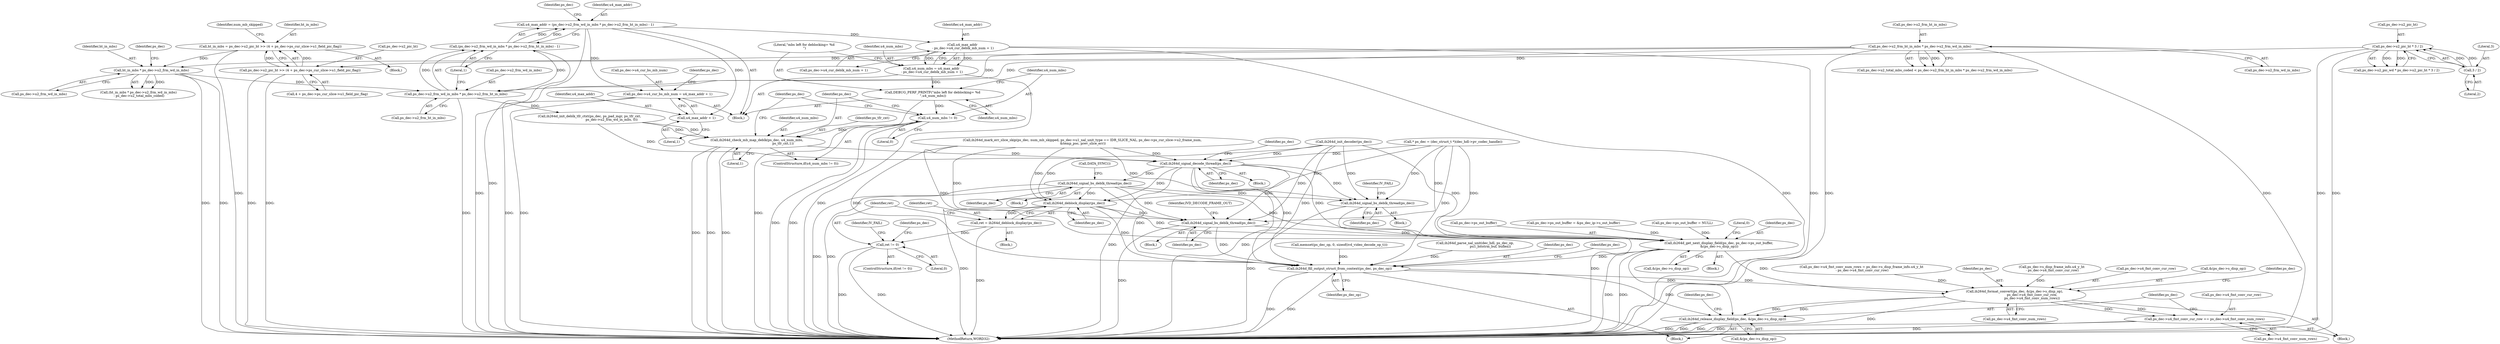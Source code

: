 digraph "0_Android_33ef7de9ddc8ea7eb9cbc440d1cf89957a0c267b@integer" {
"1001683" [label="(Call,u4_max_addr = (ps_dec->u2_frm_wd_in_mbs * ps_dec->u2_frm_ht_in_mbs) - 1)"];
"1001685" [label="(Call,(ps_dec->u2_frm_wd_in_mbs * ps_dec->u2_frm_ht_in_mbs) - 1)"];
"1001686" [label="(Call,ps_dec->u2_frm_wd_in_mbs * ps_dec->u2_frm_ht_in_mbs)"];
"1001519" [label="(Call,ht_in_mbs * ps_dec->u2_frm_wd_in_mbs)"];
"1001503" [label="(Call,ht_in_mbs = ps_dec->u2_pic_ht >> (4 + ps_dec->ps_cur_slice->u1_field_pic_flag))"];
"1001505" [label="(Call,ps_dec->u2_pic_ht >> (4 + ps_dec->ps_cur_slice->u1_field_pic_flag))"];
"1001028" [label="(Call,ps_dec->u2_pic_ht * 3 / 2)"];
"1001032" [label="(Call,3 / 2)"];
"1001490" [label="(Call,ps_dec->u2_frm_ht_in_mbs * ps_dec->u2_frm_wd_in_mbs)"];
"1001694" [label="(Call,ps_dec->u4_cur_bs_mb_num = u4_max_addr + 1)"];
"1001698" [label="(Call,u4_max_addr + 1)"];
"1001711" [label="(Call,u4_max_addr\n - ps_dec->u4_cur_deblk_mb_num + 1)"];
"1001709" [label="(Call,u4_num_mbs = u4_max_addr\n - ps_dec->u4_cur_deblk_mb_num + 1)"];
"1001718" [label="(Call,DEBUG_PERF_PRINTF(\"mbs left for deblocking= %d \n\",u4_num_mbs))"];
"1001722" [label="(Call,u4_num_mbs != 0)"];
"1001725" [label="(Call,ih264d_check_mb_map_deblk(ps_dec, u4_num_mbs,\n                                                   ps_tfr_cxt,1))"];
"1001735" [label="(Call,ih264d_signal_decode_thread(ps_dec))"];
"1001744" [label="(Call,ih264d_signal_bs_deblk_thread(ps_dec))"];
"1001843" [label="(Call,ih264d_signal_bs_deblk_thread(ps_dec))"];
"1001905" [label="(Call,ih264d_deblock_display(ps_dec))"];
"1001903" [label="(Call,ret = ih264d_deblock_display(ps_dec))"];
"1001908" [label="(Call,ret != 0)"];
"1002027" [label="(Call,ih264d_signal_bs_deblk_thread(ps_dec))"];
"1002041" [label="(Call,ih264d_get_next_display_field(ps_dec, ps_dec->ps_out_buffer,\n &(ps_dec->s_disp_op)))"];
"1002069" [label="(Call,ih264d_fill_output_struct_from_context(ps_dec, ps_dec_op))"];
"1002100" [label="(Call,ih264d_format_convert(ps_dec, &(ps_dec->s_disp_op),\n                                  ps_dec->u4_fmt_conv_cur_row,\n                                  ps_dec->u4_fmt_conv_num_rows))"];
"1002112" [label="(Call,ps_dec->u4_fmt_conv_cur_row += ps_dec->u4_fmt_conv_num_rows)"];
"1002119" [label="(Call,ih264d_release_display_field(ps_dec, &(ps_dec->s_disp_op)))"];
"1001728" [label="(Identifier,ps_tfr_cxt)"];
"1001904" [label="(Identifier,ret)"];
"1001735" [label="(Call,ih264d_signal_decode_thread(ps_dec))"];
"1002075" [label="(Identifier,ps_dec)"];
"1001695" [label="(Call,ps_dec->u4_cur_bs_mb_num)"];
"1002087" [label="(Call,ps_dec->u4_fmt_conv_num_rows = ps_dec->s_disp_frame_info.u4_y_ht\n - ps_dec->u4_fmt_conv_cur_row)"];
"1002101" [label="(Identifier,ps_dec)"];
"1002046" [label="(Call,&(ps_dec->s_disp_op))"];
"1002189" [label="(MethodReturn,WORD32)"];
"1001559" [label="(Call,ih264d_mark_err_slice_skip(ps_dec, num_mb_skipped, ps_dec->u1_nal_unit_type == IDR_SLICE_NAL, ps_dec->ps_cur_slice->u2_frame_num,\n &temp_poc, prev_slice_err))"];
"1001504" [label="(Identifier,ht_in_mbs)"];
"1001693" [label="(Literal,1)"];
"1001024" [label="(Call,ps_dec->u2_pic_wd * ps_dec->u2_pic_ht * 3 / 2)"];
"1001740" [label="(Identifier,ps_dec)"];
"1001028" [label="(Call,ps_dec->u2_pic_ht * 3 / 2)"];
"1001699" [label="(Identifier,u4_max_addr)"];
"1000228" [label="(Call,memset(ps_dec_op, 0, sizeof(ivd_video_decode_op_t)))"];
"1001908" [label="(Call,ret != 0)"];
"1001732" [label="(Identifier,ps_dec)"];
"1001503" [label="(Call,ht_in_mbs = ps_dec->u2_pic_ht >> (4 + ps_dec->ps_cur_slice->u1_field_pic_flag))"];
"1000154" [label="(Call,* ps_dec = (dec_struct_t *)(dec_hdl->pv_codec_handle))"];
"1001913" [label="(Identifier,IV_FAIL)"];
"1001718" [label="(Call,DEBUG_PERF_PRINTF(\"mbs left for deblocking= %d \n\",u4_num_mbs))"];
"1001034" [label="(Literal,2)"];
"1000897" [label="(Call,ih264d_init_decoder(ps_dec))"];
"1001907" [label="(ControlStructure,if(ret != 0))"];
"1002026" [label="(Block,)"];
"1001521" [label="(Call,ps_dec->u2_frm_wd_in_mbs)"];
"1001744" [label="(Call,ih264d_signal_bs_deblk_thread(ps_dec))"];
"1002033" [label="(Identifier,IVD_DECODE_FRAME_OUT)"];
"1002043" [label="(Call,ps_dec->ps_out_buffer)"];
"1002091" [label="(Call,ps_dec->s_disp_frame_info.u4_y_ht\n - ps_dec->u4_fmt_conv_cur_row)"];
"1002109" [label="(Call,ps_dec->u4_fmt_conv_num_rows)"];
"1001846" [label="(Identifier,IV_FAIL)"];
"1002100" [label="(Call,ih264d_format_convert(ps_dec, &(ps_dec->s_disp_op),\n                                  ps_dec->u4_fmt_conv_cur_row,\n                                  ps_dec->u4_fmt_conv_num_rows))"];
"1001491" [label="(Call,ps_dec->u2_frm_ht_in_mbs)"];
"1001729" [label="(Literal,1)"];
"1002069" [label="(Call,ih264d_fill_output_struct_from_context(ps_dec, ps_dec_op))"];
"1002106" [label="(Call,ps_dec->u4_fmt_conv_cur_row)"];
"1002041" [label="(Call,ih264d_get_next_display_field(ps_dec, ps_dec->ps_out_buffer,\n &(ps_dec->s_disp_op)))"];
"1001694" [label="(Call,ps_dec->u4_cur_bs_mb_num = u4_max_addr + 1)"];
"1002071" [label="(Identifier,ps_dec_op)"];
"1001700" [label="(Literal,1)"];
"1001709" [label="(Call,u4_num_mbs = u4_max_addr\n - ps_dec->u4_cur_deblk_mb_num + 1)"];
"1001724" [label="(Literal,0)"];
"1001517" [label="(Identifier,num_mb_skipped)"];
"1002040" [label="(Block,)"];
"1001698" [label="(Call,u4_max_addr + 1)"];
"1001696" [label="(Identifier,ps_dec)"];
"1001690" [label="(Call,ps_dec->u2_frm_ht_in_mbs)"];
"1001906" [label="(Identifier,ps_dec)"];
"1000325" [label="(Call,ps_dec->ps_out_buffer = &ps_dec_ip->s_out_buffer)"];
"1001723" [label="(Identifier,u4_num_mbs)"];
"1001683" [label="(Call,u4_max_addr = (ps_dec->u2_frm_wd_in_mbs * ps_dec->u2_frm_ht_in_mbs) - 1)"];
"1002029" [label="(Block,)"];
"1002027" [label="(Call,ih264d_signal_bs_deblk_thread(ps_dec))"];
"1001917" [label="(Identifier,ps_dec)"];
"1001297" [label="(Call,ih264d_parse_nal_unit(dec_hdl, ps_dec_op,\n                              pu1_bitstrm_buf, buflen))"];
"1001494" [label="(Call,ps_dec->u2_frm_wd_in_mbs)"];
"1001685" [label="(Call,(ps_dec->u2_frm_wd_in_mbs * ps_dec->u2_frm_ht_in_mbs) - 1)"];
"1002028" [label="(Identifier,ps_dec)"];
"1002119" [label="(Call,ih264d_release_display_field(ps_dec, &(ps_dec->s_disp_op)))"];
"1002116" [label="(Call,ps_dec->u4_fmt_conv_num_rows)"];
"1001667" [label="(Block,)"];
"1001497" [label="(Block,)"];
"1001842" [label="(Block,)"];
"1001910" [label="(Literal,0)"];
"1001033" [label="(Literal,3)"];
"1001702" [label="(Identifier,ps_dec)"];
"1001684" [label="(Identifier,u4_max_addr)"];
"1001745" [label="(Identifier,ps_dec)"];
"1001746" [label="(Call,DATA_SYNC())"];
"1000312" [label="(Call,ps_dec->ps_out_buffer = NULL)"];
"1001712" [label="(Identifier,u4_max_addr)"];
"1002052" [label="(Literal,0)"];
"1001520" [label="(Identifier,ht_in_mbs)"];
"1001721" [label="(ControlStructure,if(u4_num_mbs != 0))"];
"1001725" [label="(Call,ih264d_check_mb_map_deblk(ps_dec, u4_num_mbs,\n                                                   ps_tfr_cxt,1))"];
"1001743" [label="(Block,)"];
"1001905" [label="(Call,ih264d_deblock_display(ps_dec))"];
"1001909" [label="(Identifier,ret)"];
"1001525" [label="(Identifier,ps_dec)"];
"1002121" [label="(Call,&(ps_dec->s_disp_op))"];
"1001736" [label="(Identifier,ps_dec)"];
"1001486" [label="(Call,ps_dec->u2_total_mbs_coded < ps_dec->u2_frm_ht_in_mbs * ps_dec->u2_frm_wd_in_mbs)"];
"1001519" [label="(Call,ht_in_mbs * ps_dec->u2_frm_wd_in_mbs)"];
"1001029" [label="(Call,ps_dec->u2_pic_ht)"];
"1001713" [label="(Call,ps_dec->u4_cur_deblk_mb_num + 1)"];
"1001843" [label="(Call,ih264d_signal_bs_deblk_thread(ps_dec))"];
"1001506" [label="(Call,ps_dec->u2_pic_ht)"];
"1001505" [label="(Call,ps_dec->u2_pic_ht >> (4 + ps_dec->ps_cur_slice->u1_field_pic_flag))"];
"1002129" [label="(Identifier,ps_dec)"];
"1001710" [label="(Identifier,u4_num_mbs)"];
"1001518" [label="(Call,(ht_in_mbs * ps_dec->u2_frm_wd_in_mbs)\n - ps_dec->u2_total_mbs_coded)"];
"1001902" [label="(Block,)"];
"1001686" [label="(Call,ps_dec->u2_frm_wd_in_mbs * ps_dec->u2_frm_ht_in_mbs)"];
"1001711" [label="(Call,u4_max_addr\n - ps_dec->u4_cur_deblk_mb_num + 1)"];
"1001639" [label="(Block,)"];
"1001726" [label="(Identifier,ps_dec)"];
"1001032" [label="(Call,3 / 2)"];
"1001687" [label="(Call,ps_dec->u2_frm_wd_in_mbs)"];
"1001490" [label="(Call,ps_dec->u2_frm_ht_in_mbs * ps_dec->u2_frm_wd_in_mbs)"];
"1002120" [label="(Identifier,ps_dec)"];
"1002042" [label="(Identifier,ps_dec)"];
"1002102" [label="(Call,&(ps_dec->s_disp_op))"];
"1001720" [label="(Identifier,u4_num_mbs)"];
"1001903" [label="(Call,ret = ih264d_deblock_display(ps_dec))"];
"1002070" [label="(Identifier,ps_dec)"];
"1001844" [label="(Identifier,ps_dec)"];
"1002086" [label="(Block,)"];
"1002113" [label="(Call,ps_dec->u4_fmt_conv_cur_row)"];
"1001727" [label="(Identifier,u4_num_mbs)"];
"1001509" [label="(Call,4 + ps_dec->ps_cur_slice->u1_field_pic_flag)"];
"1002112" [label="(Call,ps_dec->u4_fmt_conv_cur_row += ps_dec->u4_fmt_conv_num_rows)"];
"1001701" [label="(Call,ih264d_init_deblk_tfr_ctxt(ps_dec, ps_pad_mgr, ps_tfr_cxt,\n                                           ps_dec->u2_frm_wd_in_mbs, 0))"];
"1001719" [label="(Literal,\"mbs left for deblocking= %d \n\")"];
"1001722" [label="(Call,u4_num_mbs != 0)"];
"1002114" [label="(Identifier,ps_dec)"];
"1001683" -> "1001667"  [label="AST: "];
"1001683" -> "1001685"  [label="CFG: "];
"1001684" -> "1001683"  [label="AST: "];
"1001685" -> "1001683"  [label="AST: "];
"1001696" -> "1001683"  [label="CFG: "];
"1001683" -> "1002189"  [label="DDG: "];
"1001685" -> "1001683"  [label="DDG: "];
"1001685" -> "1001683"  [label="DDG: "];
"1001683" -> "1001694"  [label="DDG: "];
"1001683" -> "1001698"  [label="DDG: "];
"1001683" -> "1001711"  [label="DDG: "];
"1001685" -> "1001693"  [label="CFG: "];
"1001686" -> "1001685"  [label="AST: "];
"1001693" -> "1001685"  [label="AST: "];
"1001685" -> "1002189"  [label="DDG: "];
"1001686" -> "1001685"  [label="DDG: "];
"1001686" -> "1001685"  [label="DDG: "];
"1001686" -> "1001690"  [label="CFG: "];
"1001687" -> "1001686"  [label="AST: "];
"1001690" -> "1001686"  [label="AST: "];
"1001693" -> "1001686"  [label="CFG: "];
"1001686" -> "1002189"  [label="DDG: "];
"1001519" -> "1001686"  [label="DDG: "];
"1001490" -> "1001686"  [label="DDG: "];
"1001490" -> "1001686"  [label="DDG: "];
"1001686" -> "1001701"  [label="DDG: "];
"1001519" -> "1001518"  [label="AST: "];
"1001519" -> "1001521"  [label="CFG: "];
"1001520" -> "1001519"  [label="AST: "];
"1001521" -> "1001519"  [label="AST: "];
"1001525" -> "1001519"  [label="CFG: "];
"1001519" -> "1002189"  [label="DDG: "];
"1001519" -> "1002189"  [label="DDG: "];
"1001519" -> "1001518"  [label="DDG: "];
"1001519" -> "1001518"  [label="DDG: "];
"1001503" -> "1001519"  [label="DDG: "];
"1001490" -> "1001519"  [label="DDG: "];
"1001503" -> "1001497"  [label="AST: "];
"1001503" -> "1001505"  [label="CFG: "];
"1001504" -> "1001503"  [label="AST: "];
"1001505" -> "1001503"  [label="AST: "];
"1001517" -> "1001503"  [label="CFG: "];
"1001503" -> "1002189"  [label="DDG: "];
"1001505" -> "1001503"  [label="DDG: "];
"1001505" -> "1001503"  [label="DDG: "];
"1001505" -> "1001509"  [label="CFG: "];
"1001506" -> "1001505"  [label="AST: "];
"1001509" -> "1001505"  [label="AST: "];
"1001505" -> "1002189"  [label="DDG: "];
"1001505" -> "1002189"  [label="DDG: "];
"1001028" -> "1001505"  [label="DDG: "];
"1001028" -> "1001024"  [label="AST: "];
"1001028" -> "1001032"  [label="CFG: "];
"1001029" -> "1001028"  [label="AST: "];
"1001032" -> "1001028"  [label="AST: "];
"1001024" -> "1001028"  [label="CFG: "];
"1001028" -> "1002189"  [label="DDG: "];
"1001028" -> "1002189"  [label="DDG: "];
"1001028" -> "1001024"  [label="DDG: "];
"1001028" -> "1001024"  [label="DDG: "];
"1001032" -> "1001028"  [label="DDG: "];
"1001032" -> "1001028"  [label="DDG: "];
"1001032" -> "1001034"  [label="CFG: "];
"1001033" -> "1001032"  [label="AST: "];
"1001034" -> "1001032"  [label="AST: "];
"1001490" -> "1001486"  [label="AST: "];
"1001490" -> "1001494"  [label="CFG: "];
"1001491" -> "1001490"  [label="AST: "];
"1001494" -> "1001490"  [label="AST: "];
"1001486" -> "1001490"  [label="CFG: "];
"1001490" -> "1002189"  [label="DDG: "];
"1001490" -> "1002189"  [label="DDG: "];
"1001490" -> "1001486"  [label="DDG: "];
"1001490" -> "1001486"  [label="DDG: "];
"1001694" -> "1001667"  [label="AST: "];
"1001694" -> "1001698"  [label="CFG: "];
"1001695" -> "1001694"  [label="AST: "];
"1001698" -> "1001694"  [label="AST: "];
"1001702" -> "1001694"  [label="CFG: "];
"1001694" -> "1002189"  [label="DDG: "];
"1001694" -> "1002189"  [label="DDG: "];
"1001698" -> "1001700"  [label="CFG: "];
"1001699" -> "1001698"  [label="AST: "];
"1001700" -> "1001698"  [label="AST: "];
"1001711" -> "1001709"  [label="AST: "];
"1001711" -> "1001713"  [label="CFG: "];
"1001712" -> "1001711"  [label="AST: "];
"1001713" -> "1001711"  [label="AST: "];
"1001709" -> "1001711"  [label="CFG: "];
"1001711" -> "1002189"  [label="DDG: "];
"1001711" -> "1002189"  [label="DDG: "];
"1001711" -> "1001709"  [label="DDG: "];
"1001711" -> "1001709"  [label="DDG: "];
"1001709" -> "1001667"  [label="AST: "];
"1001710" -> "1001709"  [label="AST: "];
"1001719" -> "1001709"  [label="CFG: "];
"1001709" -> "1002189"  [label="DDG: "];
"1001709" -> "1001718"  [label="DDG: "];
"1001718" -> "1001667"  [label="AST: "];
"1001718" -> "1001720"  [label="CFG: "];
"1001719" -> "1001718"  [label="AST: "];
"1001720" -> "1001718"  [label="AST: "];
"1001723" -> "1001718"  [label="CFG: "];
"1001718" -> "1002189"  [label="DDG: "];
"1001718" -> "1001722"  [label="DDG: "];
"1001722" -> "1001721"  [label="AST: "];
"1001722" -> "1001724"  [label="CFG: "];
"1001723" -> "1001722"  [label="AST: "];
"1001724" -> "1001722"  [label="AST: "];
"1001726" -> "1001722"  [label="CFG: "];
"1001732" -> "1001722"  [label="CFG: "];
"1001722" -> "1002189"  [label="DDG: "];
"1001722" -> "1002189"  [label="DDG: "];
"1001722" -> "1001725"  [label="DDG: "];
"1001725" -> "1001721"  [label="AST: "];
"1001725" -> "1001729"  [label="CFG: "];
"1001726" -> "1001725"  [label="AST: "];
"1001727" -> "1001725"  [label="AST: "];
"1001728" -> "1001725"  [label="AST: "];
"1001729" -> "1001725"  [label="AST: "];
"1001732" -> "1001725"  [label="CFG: "];
"1001725" -> "1002189"  [label="DDG: "];
"1001725" -> "1002189"  [label="DDG: "];
"1001725" -> "1002189"  [label="DDG: "];
"1001701" -> "1001725"  [label="DDG: "];
"1001701" -> "1001725"  [label="DDG: "];
"1001725" -> "1001735"  [label="DDG: "];
"1001735" -> "1001639"  [label="AST: "];
"1001735" -> "1001736"  [label="CFG: "];
"1001736" -> "1001735"  [label="AST: "];
"1001740" -> "1001735"  [label="CFG: "];
"1001735" -> "1002189"  [label="DDG: "];
"1001735" -> "1002189"  [label="DDG: "];
"1001701" -> "1001735"  [label="DDG: "];
"1000154" -> "1001735"  [label="DDG: "];
"1000897" -> "1001735"  [label="DDG: "];
"1001559" -> "1001735"  [label="DDG: "];
"1001735" -> "1001744"  [label="DDG: "];
"1001735" -> "1001843"  [label="DDG: "];
"1001735" -> "1001905"  [label="DDG: "];
"1001735" -> "1002027"  [label="DDG: "];
"1001735" -> "1002041"  [label="DDG: "];
"1001735" -> "1002069"  [label="DDG: "];
"1001744" -> "1001743"  [label="AST: "];
"1001744" -> "1001745"  [label="CFG: "];
"1001745" -> "1001744"  [label="AST: "];
"1001746" -> "1001744"  [label="CFG: "];
"1001744" -> "1002189"  [label="DDG: "];
"1001744" -> "1002189"  [label="DDG: "];
"1001744" -> "1001843"  [label="DDG: "];
"1001744" -> "1001905"  [label="DDG: "];
"1001744" -> "1002027"  [label="DDG: "];
"1001744" -> "1002041"  [label="DDG: "];
"1001744" -> "1002069"  [label="DDG: "];
"1001843" -> "1001842"  [label="AST: "];
"1001843" -> "1001844"  [label="CFG: "];
"1001844" -> "1001843"  [label="AST: "];
"1001846" -> "1001843"  [label="CFG: "];
"1001843" -> "1002189"  [label="DDG: "];
"1001843" -> "1002189"  [label="DDG: "];
"1000154" -> "1001843"  [label="DDG: "];
"1000897" -> "1001843"  [label="DDG: "];
"1001559" -> "1001843"  [label="DDG: "];
"1001905" -> "1001903"  [label="AST: "];
"1001905" -> "1001906"  [label="CFG: "];
"1001906" -> "1001905"  [label="AST: "];
"1001903" -> "1001905"  [label="CFG: "];
"1001905" -> "1002189"  [label="DDG: "];
"1001905" -> "1001903"  [label="DDG: "];
"1000154" -> "1001905"  [label="DDG: "];
"1000897" -> "1001905"  [label="DDG: "];
"1001559" -> "1001905"  [label="DDG: "];
"1001905" -> "1002027"  [label="DDG: "];
"1001905" -> "1002041"  [label="DDG: "];
"1001905" -> "1002069"  [label="DDG: "];
"1001903" -> "1001902"  [label="AST: "];
"1001904" -> "1001903"  [label="AST: "];
"1001909" -> "1001903"  [label="CFG: "];
"1001903" -> "1002189"  [label="DDG: "];
"1001903" -> "1001908"  [label="DDG: "];
"1001908" -> "1001907"  [label="AST: "];
"1001908" -> "1001910"  [label="CFG: "];
"1001909" -> "1001908"  [label="AST: "];
"1001910" -> "1001908"  [label="AST: "];
"1001913" -> "1001908"  [label="CFG: "];
"1001917" -> "1001908"  [label="CFG: "];
"1001908" -> "1002189"  [label="DDG: "];
"1001908" -> "1002189"  [label="DDG: "];
"1002027" -> "1002026"  [label="AST: "];
"1002027" -> "1002028"  [label="CFG: "];
"1002028" -> "1002027"  [label="AST: "];
"1002033" -> "1002027"  [label="CFG: "];
"1002027" -> "1002189"  [label="DDG: "];
"1000154" -> "1002027"  [label="DDG: "];
"1000897" -> "1002027"  [label="DDG: "];
"1001559" -> "1002027"  [label="DDG: "];
"1002027" -> "1002041"  [label="DDG: "];
"1002027" -> "1002069"  [label="DDG: "];
"1002041" -> "1002040"  [label="AST: "];
"1002041" -> "1002046"  [label="CFG: "];
"1002042" -> "1002041"  [label="AST: "];
"1002043" -> "1002041"  [label="AST: "];
"1002046" -> "1002041"  [label="AST: "];
"1002052" -> "1002041"  [label="CFG: "];
"1002041" -> "1002189"  [label="DDG: "];
"1002041" -> "1002189"  [label="DDG: "];
"1000154" -> "1002041"  [label="DDG: "];
"1000897" -> "1002041"  [label="DDG: "];
"1001559" -> "1002041"  [label="DDG: "];
"1000325" -> "1002041"  [label="DDG: "];
"1000312" -> "1002041"  [label="DDG: "];
"1002041" -> "1002069"  [label="DDG: "];
"1002041" -> "1002100"  [label="DDG: "];
"1002041" -> "1002119"  [label="DDG: "];
"1002069" -> "1002029"  [label="AST: "];
"1002069" -> "1002071"  [label="CFG: "];
"1002070" -> "1002069"  [label="AST: "];
"1002071" -> "1002069"  [label="AST: "];
"1002075" -> "1002069"  [label="CFG: "];
"1002069" -> "1002189"  [label="DDG: "];
"1002069" -> "1002189"  [label="DDG: "];
"1000154" -> "1002069"  [label="DDG: "];
"1000897" -> "1002069"  [label="DDG: "];
"1001559" -> "1002069"  [label="DDG: "];
"1001297" -> "1002069"  [label="DDG: "];
"1000228" -> "1002069"  [label="DDG: "];
"1002069" -> "1002100"  [label="DDG: "];
"1002069" -> "1002119"  [label="DDG: "];
"1002100" -> "1002086"  [label="AST: "];
"1002100" -> "1002109"  [label="CFG: "];
"1002101" -> "1002100"  [label="AST: "];
"1002102" -> "1002100"  [label="AST: "];
"1002106" -> "1002100"  [label="AST: "];
"1002109" -> "1002100"  [label="AST: "];
"1002114" -> "1002100"  [label="CFG: "];
"1002100" -> "1002189"  [label="DDG: "];
"1002091" -> "1002100"  [label="DDG: "];
"1002087" -> "1002100"  [label="DDG: "];
"1002100" -> "1002112"  [label="DDG: "];
"1002100" -> "1002112"  [label="DDG: "];
"1002100" -> "1002119"  [label="DDG: "];
"1002100" -> "1002119"  [label="DDG: "];
"1002112" -> "1002086"  [label="AST: "];
"1002112" -> "1002116"  [label="CFG: "];
"1002113" -> "1002112"  [label="AST: "];
"1002116" -> "1002112"  [label="AST: "];
"1002120" -> "1002112"  [label="CFG: "];
"1002112" -> "1002189"  [label="DDG: "];
"1002112" -> "1002189"  [label="DDG: "];
"1002119" -> "1002029"  [label="AST: "];
"1002119" -> "1002121"  [label="CFG: "];
"1002120" -> "1002119"  [label="AST: "];
"1002121" -> "1002119"  [label="AST: "];
"1002129" -> "1002119"  [label="CFG: "];
"1002119" -> "1002189"  [label="DDG: "];
"1002119" -> "1002189"  [label="DDG: "];
"1002119" -> "1002189"  [label="DDG: "];
}
